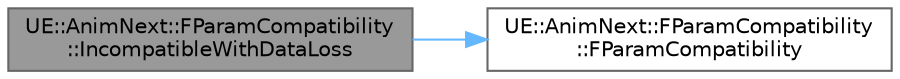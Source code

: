 digraph "UE::AnimNext::FParamCompatibility::IncompatibleWithDataLoss"
{
 // INTERACTIVE_SVG=YES
 // LATEX_PDF_SIZE
  bgcolor="transparent";
  edge [fontname=Helvetica,fontsize=10,labelfontname=Helvetica,labelfontsize=10];
  node [fontname=Helvetica,fontsize=10,shape=box,height=0.2,width=0.4];
  rankdir="LR";
  Node1 [id="Node000001",label="UE::AnimNext::FParamCompatibility\l::IncompatibleWithDataLoss",height=0.2,width=0.4,color="gray40", fillcolor="grey60", style="filled", fontcolor="black",tooltip=" "];
  Node1 -> Node2 [id="edge1_Node000001_Node000002",color="steelblue1",style="solid",tooltip=" "];
  Node2 [id="Node000002",label="UE::AnimNext::FParamCompatibility\l::FParamCompatibility",height=0.2,width=0.4,color="grey40", fillcolor="white", style="filled",URL="$da/df2/structUE_1_1AnimNext_1_1FParamCompatibility.html#ab678cdb6944854a1594b6deb28c5f95d",tooltip=" "];
}
